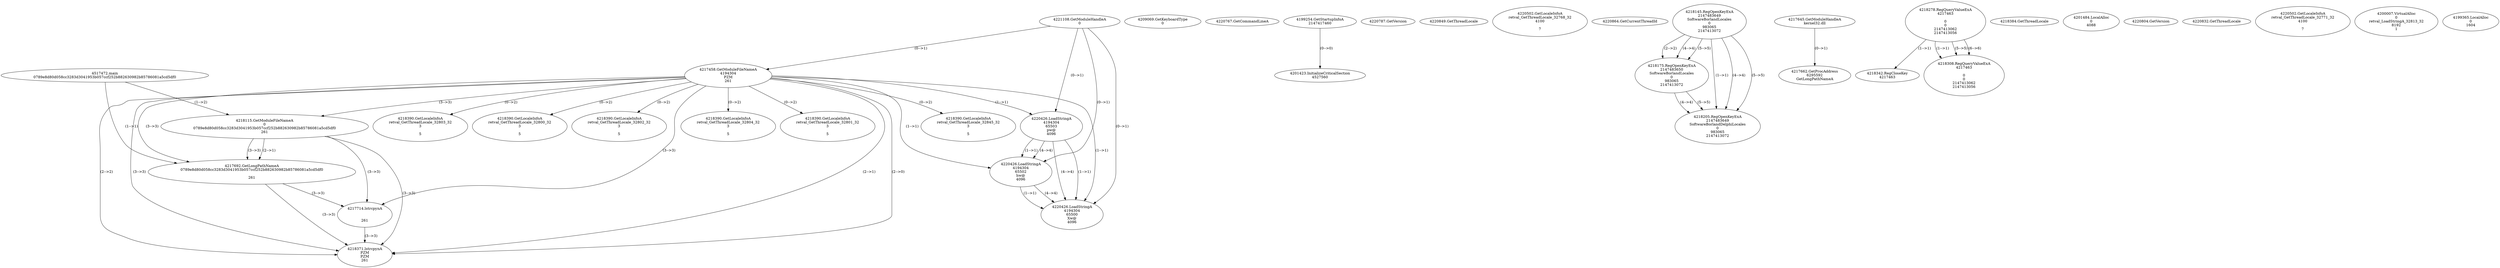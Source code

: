 // Global SCDG with merge call
digraph {
	0 [label="4517472.main
0789e8d80d058cc3283d3041953b057ccf252b882630982b85786081a5cd5df0"]
	1 [label="4221108.GetModuleHandleA
0"]
	2 [label="4209069.GetKeyboardType
0"]
	3 [label="4220767.GetCommandLineA
"]
	4 [label="4199254.GetStartupInfoA
2147417460"]
	5 [label="4220787.GetVersion
"]
	6 [label="4220849.GetThreadLocale
"]
	7 [label="4220502.GetLocaleInfoA
retval_GetThreadLocale_32768_32
4100

7"]
	8 [label="4220864.GetCurrentThreadId
"]
	9 [label="4217458.GetModuleFileNameA
4194304
PZM
261"]
	1 -> 9 [label="(0-->1)"]
	10 [label="4218115.GetModuleFileNameA
0
0789e8d80d058cc3283d3041953b057ccf252b882630982b85786081a5cd5df0
261"]
	0 -> 10 [label="(1-->2)"]
	9 -> 10 [label="(3-->3)"]
	11 [label="4218145.RegOpenKeyExA
2147483649
Software\Borland\Locales
0
983065
2147413072"]
	12 [label="4217645.GetModuleHandleA
kernel32.dll"]
	13 [label="4217662.GetProcAddress
6295592
GetLongPathNameA"]
	12 -> 13 [label="(0-->1)"]
	14 [label="4217692.GetLongPathNameA
0789e8d80d058cc3283d3041953b057ccf252b882630982b85786081a5cd5df0

261"]
	0 -> 14 [label="(1-->1)"]
	10 -> 14 [label="(2-->1)"]
	9 -> 14 [label="(3-->3)"]
	10 -> 14 [label="(3-->3)"]
	15 [label="4217714.lstrcpynA


261"]
	9 -> 15 [label="(3-->3)"]
	10 -> 15 [label="(3-->3)"]
	14 -> 15 [label="(3-->3)"]
	16 [label="4218278.RegQueryValueExA
4217463

0
0
2147413062
2147413056"]
	17 [label="4218342.RegCloseKey
4217463"]
	16 -> 17 [label="(1-->1)"]
	18 [label="4218371.lstrcpynA
PZM
PZM
261"]
	9 -> 18 [label="(2-->1)"]
	9 -> 18 [label="(2-->2)"]
	9 -> 18 [label="(3-->3)"]
	10 -> 18 [label="(3-->3)"]
	14 -> 18 [label="(3-->3)"]
	15 -> 18 [label="(3-->3)"]
	9 -> 18 [label="(2-->0)"]
	19 [label="4218384.GetThreadLocale
"]
	20 [label="4218390.GetLocaleInfoA
retval_GetThreadLocale_32845_32
3

5"]
	9 -> 20 [label="(0-->2)"]
	21 [label="4220426.LoadStringA
4194304
65503
pw@
4096"]
	1 -> 21 [label="(0-->1)"]
	9 -> 21 [label="(1-->1)"]
	22 [label="4201423.InitializeCriticalSection
4527560"]
	4 -> 22 [label="(0-->0)"]
	23 [label="4201484.LocalAlloc
0
4088"]
	24 [label="4220804.GetVersion
"]
	25 [label="4220832.GetThreadLocale
"]
	26 [label="4220502.GetLocaleInfoA
retval_GetThreadLocale_32771_32
4100

7"]
	27 [label="4218175.RegOpenKeyExA
2147483650
Software\Borland\Locales
0
983065
2147413072"]
	11 -> 27 [label="(2-->2)"]
	11 -> 27 [label="(4-->4)"]
	11 -> 27 [label="(5-->5)"]
	28 [label="4218390.GetLocaleInfoA
retval_GetThreadLocale_32803_32
3

5"]
	9 -> 28 [label="(0-->2)"]
	29 [label="4200007.VirtualAlloc
0
retval_LoadStringA_32813_32
8192
1"]
	30 [label="4199365.LocalAlloc
0
1604"]
	31 [label="4220426.LoadStringA
4194304
65502
hw@
4096"]
	1 -> 31 [label="(0-->1)"]
	9 -> 31 [label="(1-->1)"]
	21 -> 31 [label="(1-->1)"]
	21 -> 31 [label="(4-->4)"]
	32 [label="4220426.LoadStringA
4194304
65500
Xw@
4096"]
	1 -> 32 [label="(0-->1)"]
	9 -> 32 [label="(1-->1)"]
	21 -> 32 [label="(1-->1)"]
	31 -> 32 [label="(1-->1)"]
	21 -> 32 [label="(4-->4)"]
	31 -> 32 [label="(4-->4)"]
	33 [label="4218205.RegOpenKeyExA
2147483649
Software\Borland\Delphi\Locales
0
983065
2147413072"]
	11 -> 33 [label="(1-->1)"]
	11 -> 33 [label="(4-->4)"]
	27 -> 33 [label="(4-->4)"]
	11 -> 33 [label="(5-->5)"]
	27 -> 33 [label="(5-->5)"]
	34 [label="4218390.GetLocaleInfoA
retval_GetThreadLocale_32800_32
3

5"]
	9 -> 34 [label="(0-->2)"]
	35 [label="4218390.GetLocaleInfoA
retval_GetThreadLocale_32802_32
3

5"]
	9 -> 35 [label="(0-->2)"]
	36 [label="4218308.RegQueryValueExA
4217463

0
0
2147413062
2147413056"]
	16 -> 36 [label="(1-->1)"]
	16 -> 36 [label="(5-->5)"]
	16 -> 36 [label="(6-->6)"]
	37 [label="4218390.GetLocaleInfoA
retval_GetThreadLocale_32804_32
3

5"]
	9 -> 37 [label="(0-->2)"]
	38 [label="4218390.GetLocaleInfoA
retval_GetThreadLocale_32801_32
3

5"]
	9 -> 38 [label="(0-->2)"]
}
